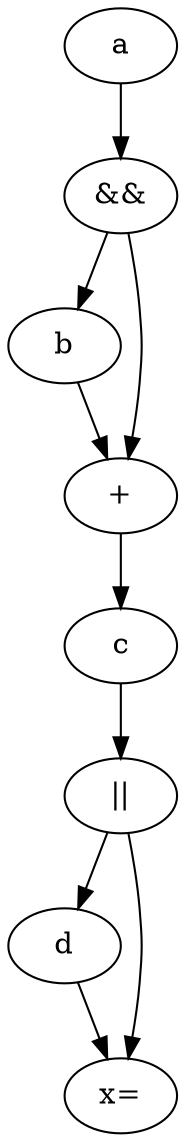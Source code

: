 // Exploration on CFG that expands expressions. This way cyclomatic
// complexity would not need a special case, but there are possibly
// other benefits.

digraph G {
// x = (a && b) + (c || d)

a;
b;
c;
d;
and [label="&&"];
or [label="||"];
plus [label="+"];
assign [label="x="];

a -> and -> b;

b -> plus;
and -> plus;

plus -> c;

c -> or -> d;

d -> assign;
or -> assign;

// cyc = e - n + 2
// cyc = 9 - 8 + 2 = 3
}
